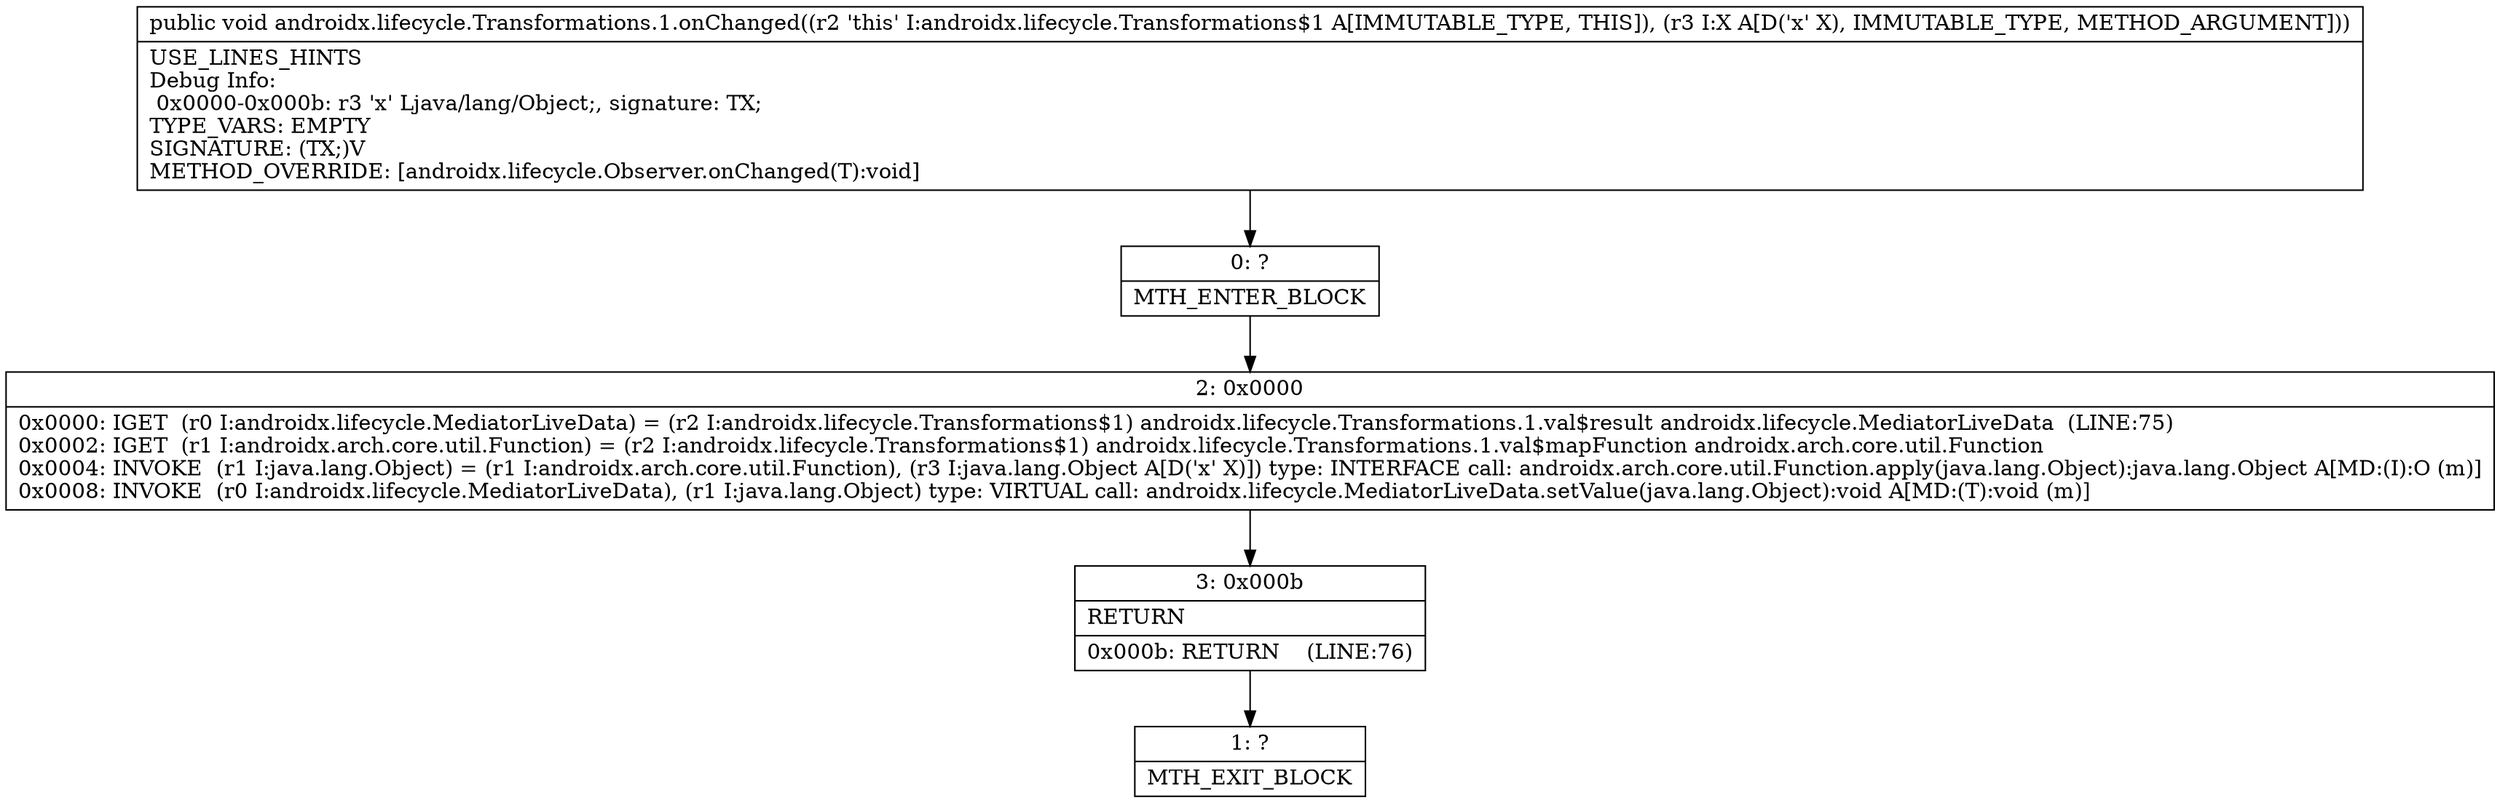 digraph "CFG forandroidx.lifecycle.Transformations.1.onChanged(Ljava\/lang\/Object;)V" {
Node_0 [shape=record,label="{0\:\ ?|MTH_ENTER_BLOCK\l}"];
Node_2 [shape=record,label="{2\:\ 0x0000|0x0000: IGET  (r0 I:androidx.lifecycle.MediatorLiveData) = (r2 I:androidx.lifecycle.Transformations$1) androidx.lifecycle.Transformations.1.val$result androidx.lifecycle.MediatorLiveData  (LINE:75)\l0x0002: IGET  (r1 I:androidx.arch.core.util.Function) = (r2 I:androidx.lifecycle.Transformations$1) androidx.lifecycle.Transformations.1.val$mapFunction androidx.arch.core.util.Function \l0x0004: INVOKE  (r1 I:java.lang.Object) = (r1 I:androidx.arch.core.util.Function), (r3 I:java.lang.Object A[D('x' X)]) type: INTERFACE call: androidx.arch.core.util.Function.apply(java.lang.Object):java.lang.Object A[MD:(I):O (m)]\l0x0008: INVOKE  (r0 I:androidx.lifecycle.MediatorLiveData), (r1 I:java.lang.Object) type: VIRTUAL call: androidx.lifecycle.MediatorLiveData.setValue(java.lang.Object):void A[MD:(T):void (m)]\l}"];
Node_3 [shape=record,label="{3\:\ 0x000b|RETURN\l|0x000b: RETURN    (LINE:76)\l}"];
Node_1 [shape=record,label="{1\:\ ?|MTH_EXIT_BLOCK\l}"];
MethodNode[shape=record,label="{public void androidx.lifecycle.Transformations.1.onChanged((r2 'this' I:androidx.lifecycle.Transformations$1 A[IMMUTABLE_TYPE, THIS]), (r3 I:X A[D('x' X), IMMUTABLE_TYPE, METHOD_ARGUMENT]))  | USE_LINES_HINTS\lDebug Info:\l  0x0000\-0x000b: r3 'x' Ljava\/lang\/Object;, signature: TX;\lTYPE_VARS: EMPTY\lSIGNATURE: (TX;)V\lMETHOD_OVERRIDE: [androidx.lifecycle.Observer.onChanged(T):void]\l}"];
MethodNode -> Node_0;Node_0 -> Node_2;
Node_2 -> Node_3;
Node_3 -> Node_1;
}

